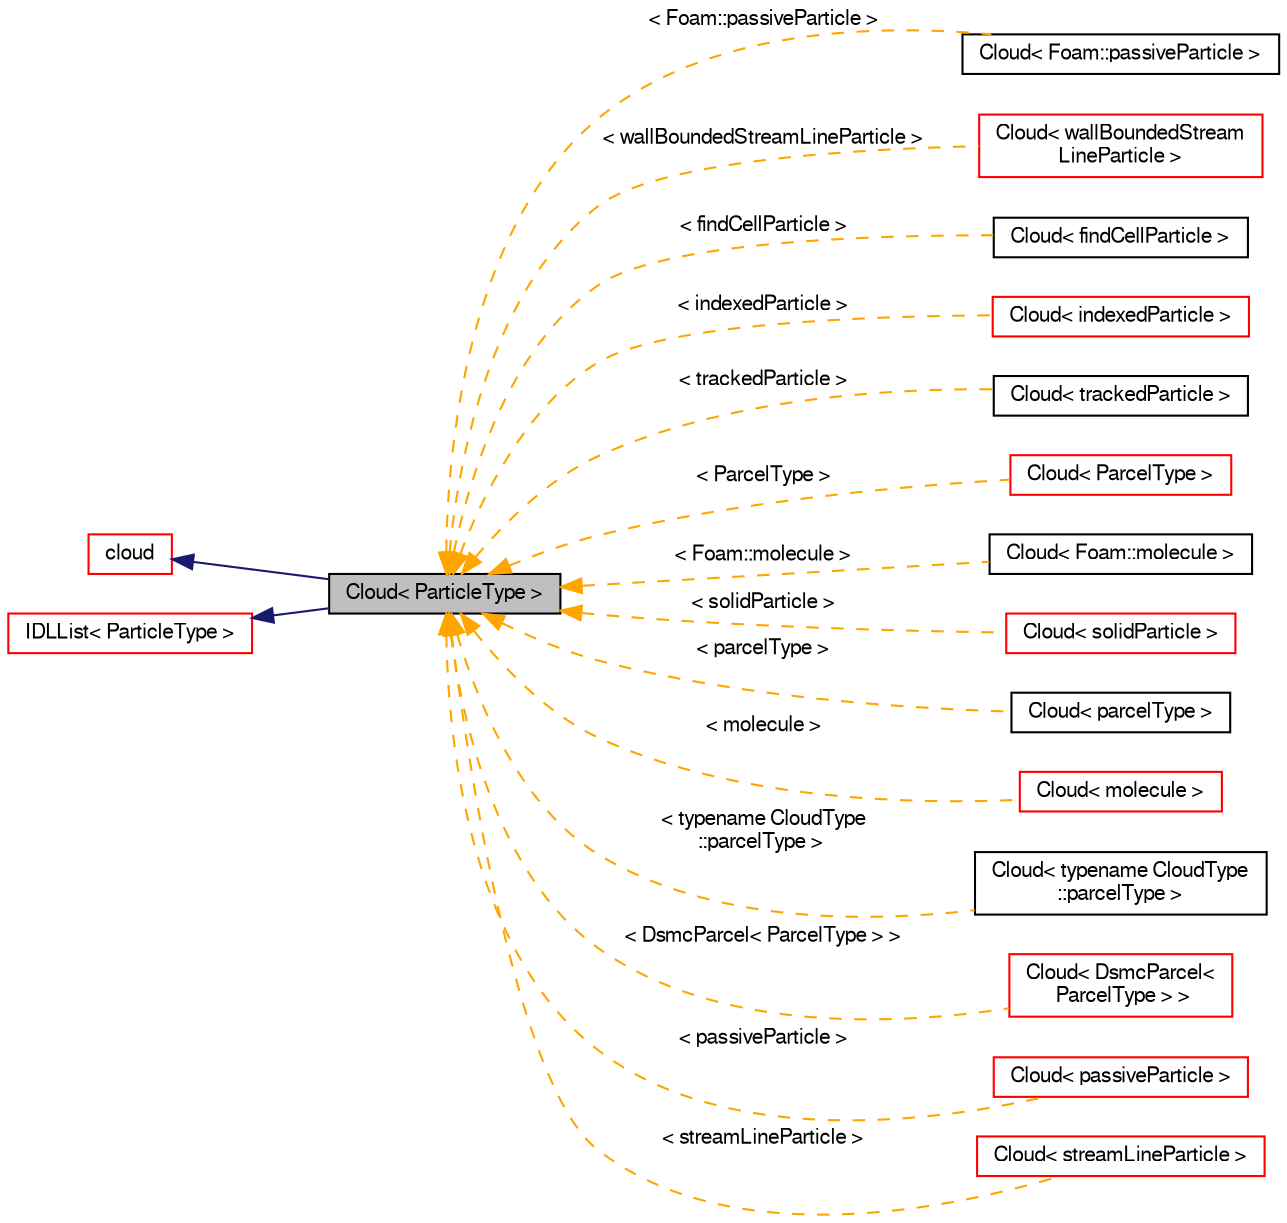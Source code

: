 digraph "Cloud&lt; ParticleType &gt;"
{
  bgcolor="transparent";
  edge [fontname="FreeSans",fontsize="10",labelfontname="FreeSans",labelfontsize="10"];
  node [fontname="FreeSans",fontsize="10",shape=record];
  rankdir="LR";
  Node0 [label="Cloud\< ParticleType \>",height=0.2,width=0.4,color="black", fillcolor="grey75", style="filled", fontcolor="black"];
  Node1 -> Node0 [dir="back",color="midnightblue",fontsize="10",style="solid",fontname="FreeSans"];
  Node1 [label="cloud",height=0.2,width=0.4,color="red",URL="$a26386.html",tooltip="A cloud is a collection of lagrangian particles. "];
  Node8 -> Node0 [dir="back",color="midnightblue",fontsize="10",style="solid",fontname="FreeSans"];
  Node8 [label="IDLList\< ParticleType \>",height=0.2,width=0.4,color="red",URL="$a25854.html"];
  Node0 -> Node19 [dir="back",color="orange",fontsize="10",style="dashed",label=" \< Foam::passiveParticle \>" ,fontname="FreeSans"];
  Node19 [label="Cloud\< Foam::passiveParticle \>",height=0.2,width=0.4,color="black",URL="$a23562.html"];
  Node0 -> Node20 [dir="back",color="orange",fontsize="10",style="dashed",label=" \< wallBoundedStreamLineParticle \>" ,fontname="FreeSans"];
  Node20 [label="Cloud\< wallBoundedStream\lLineParticle \>",height=0.2,width=0.4,color="red",URL="$a23562.html"];
  Node0 -> Node22 [dir="back",color="orange",fontsize="10",style="dashed",label=" \< findCellParticle \>" ,fontname="FreeSans"];
  Node22 [label="Cloud\< findCellParticle \>",height=0.2,width=0.4,color="black",URL="$a23562.html"];
  Node0 -> Node23 [dir="back",color="orange",fontsize="10",style="dashed",label=" \< indexedParticle \>" ,fontname="FreeSans"];
  Node23 [label="Cloud\< indexedParticle \>",height=0.2,width=0.4,color="red",URL="$a23562.html"];
  Node0 -> Node25 [dir="back",color="orange",fontsize="10",style="dashed",label=" \< trackedParticle \>" ,fontname="FreeSans"];
  Node25 [label="Cloud\< trackedParticle \>",height=0.2,width=0.4,color="black",URL="$a23562.html"];
  Node0 -> Node26 [dir="back",color="orange",fontsize="10",style="dashed",label=" \< ParcelType \>" ,fontname="FreeSans"];
  Node26 [label="Cloud\< ParcelType \>",height=0.2,width=0.4,color="red",URL="$a23562.html"];
  Node0 -> Node43 [dir="back",color="orange",fontsize="10",style="dashed",label=" \< Foam::molecule \>" ,fontname="FreeSans"];
  Node43 [label="Cloud\< Foam::molecule \>",height=0.2,width=0.4,color="black",URL="$a23562.html"];
  Node0 -> Node44 [dir="back",color="orange",fontsize="10",style="dashed",label=" \< solidParticle \>" ,fontname="FreeSans"];
  Node44 [label="Cloud\< solidParticle \>",height=0.2,width=0.4,color="red",URL="$a23562.html"];
  Node0 -> Node46 [dir="back",color="orange",fontsize="10",style="dashed",label=" \< parcelType \>" ,fontname="FreeSans"];
  Node46 [label="Cloud\< parcelType \>",height=0.2,width=0.4,color="black",URL="$a23562.html"];
  Node0 -> Node47 [dir="back",color="orange",fontsize="10",style="dashed",label=" \< molecule \>" ,fontname="FreeSans"];
  Node47 [label="Cloud\< molecule \>",height=0.2,width=0.4,color="red",URL="$a23562.html"];
  Node0 -> Node49 [dir="back",color="orange",fontsize="10",style="dashed",label=" \< typename CloudType\l::parcelType \>" ,fontname="FreeSans"];
  Node49 [label="Cloud\< typename CloudType\l::parcelType \>",height=0.2,width=0.4,color="black",URL="$a23562.html"];
  Node0 -> Node50 [dir="back",color="orange",fontsize="10",style="dashed",label=" \< DsmcParcel\< ParcelType \> \>" ,fontname="FreeSans"];
  Node50 [label="Cloud\< DsmcParcel\<\l ParcelType \> \>",height=0.2,width=0.4,color="red",URL="$a23562.html"];
  Node0 -> Node51 [dir="back",color="orange",fontsize="10",style="dashed",label=" \< passiveParticle \>" ,fontname="FreeSans"];
  Node51 [label="Cloud\< passiveParticle \>",height=0.2,width=0.4,color="red",URL="$a23562.html"];
  Node0 -> Node53 [dir="back",color="orange",fontsize="10",style="dashed",label=" \< streamLineParticle \>" ,fontname="FreeSans"];
  Node53 [label="Cloud\< streamLineParticle \>",height=0.2,width=0.4,color="red",URL="$a23562.html"];
}
